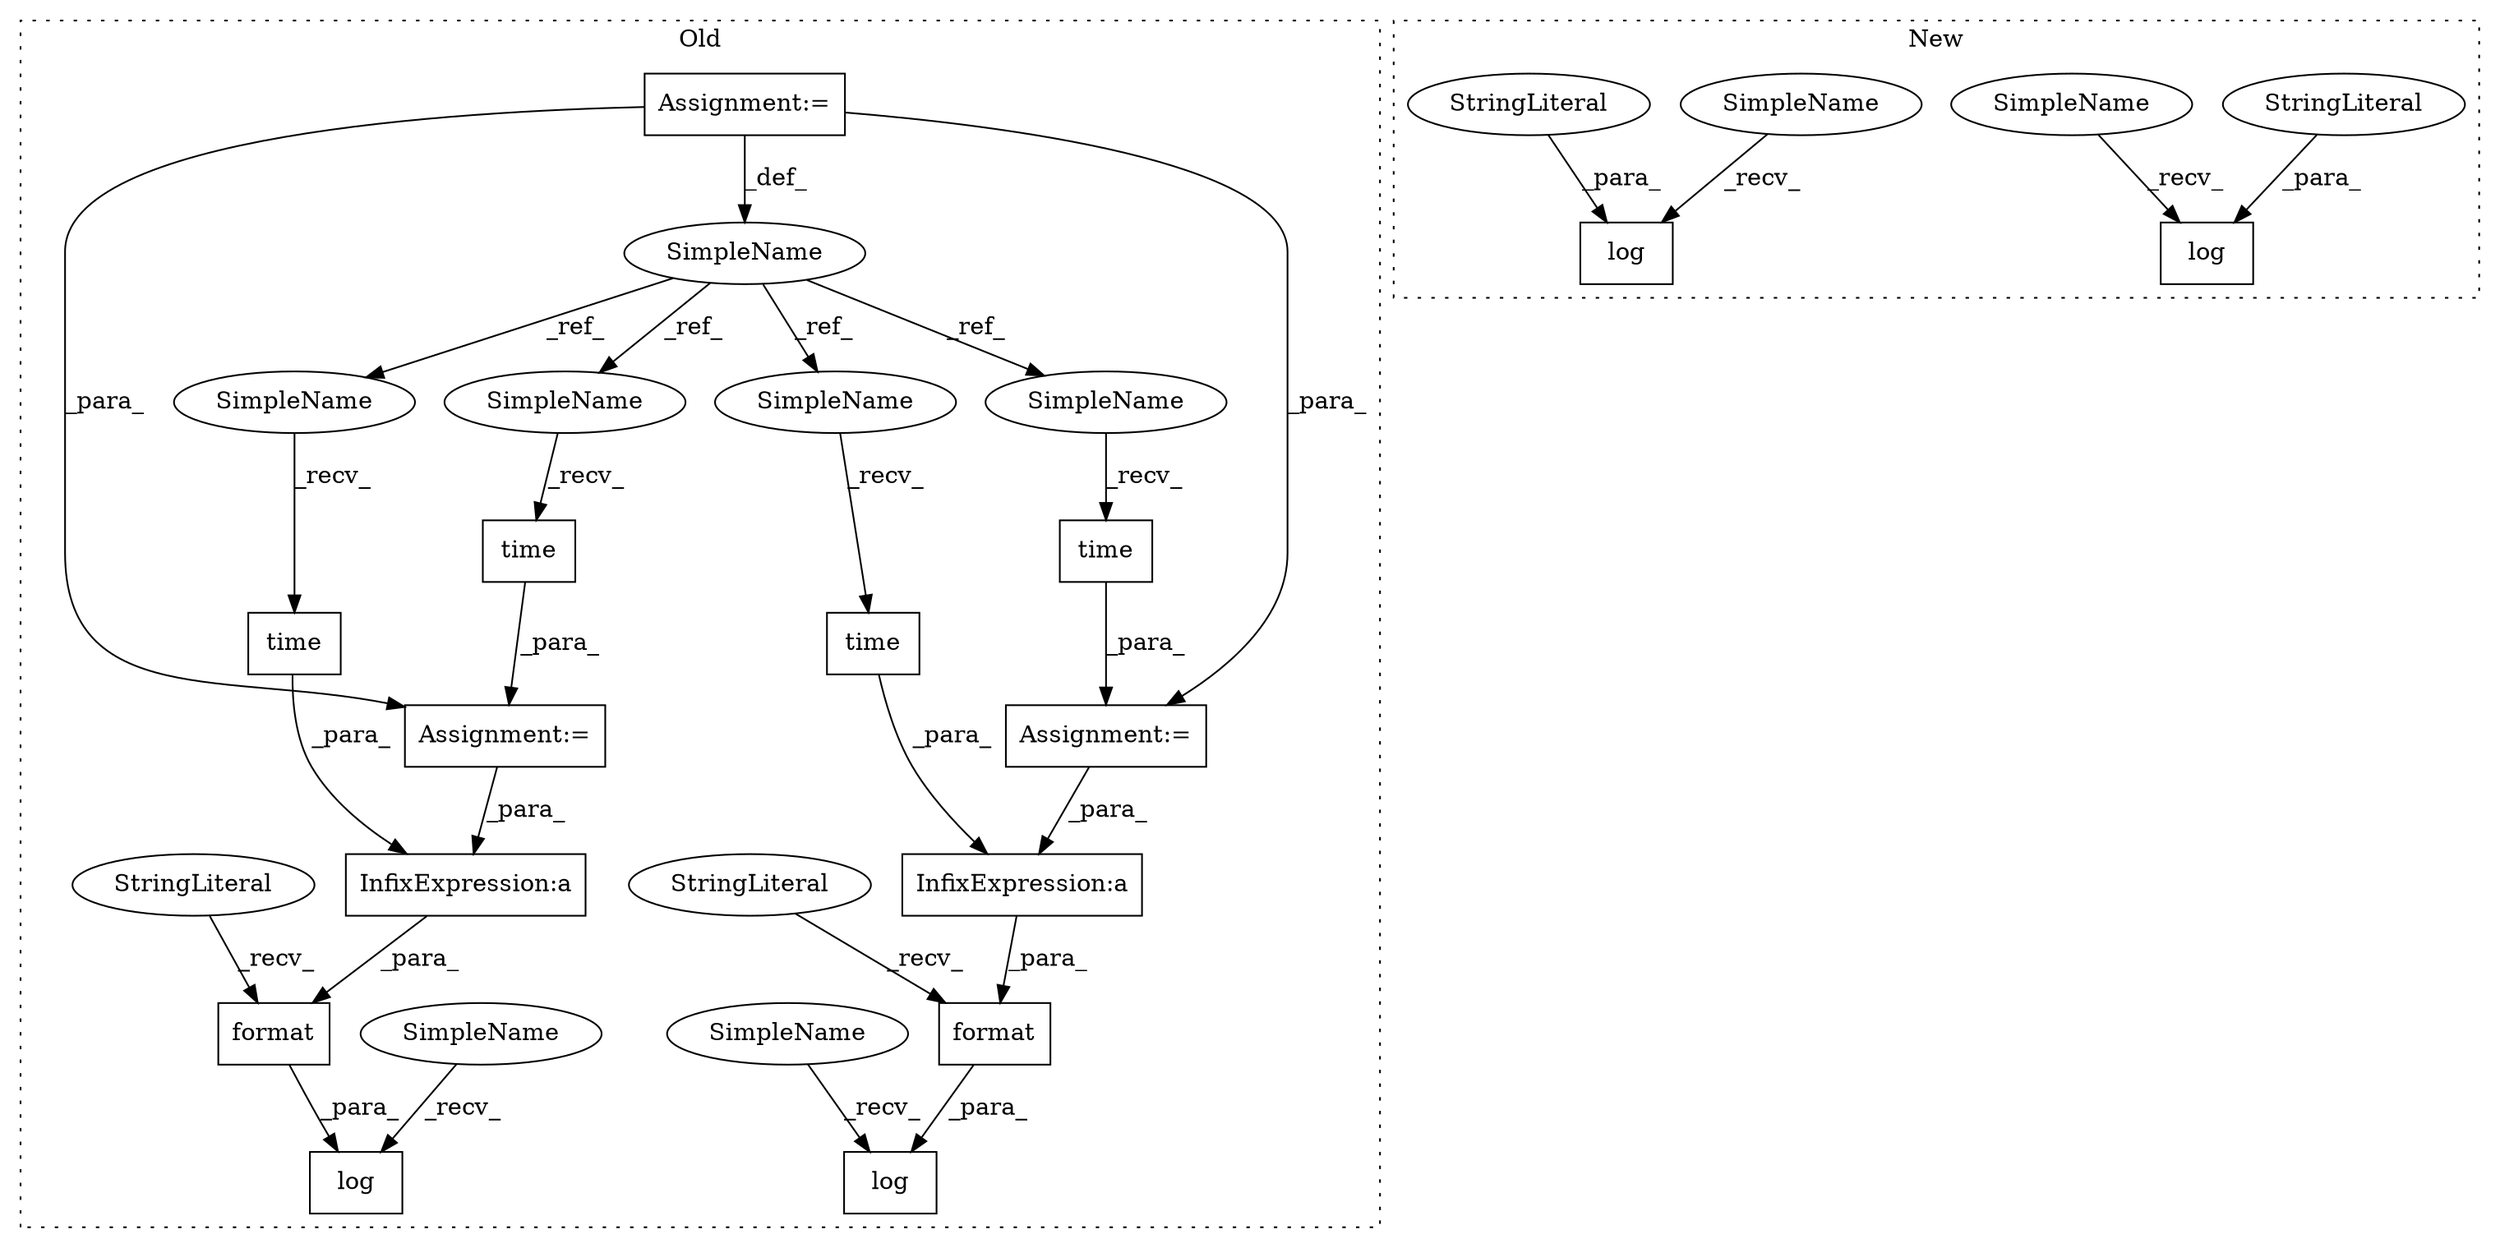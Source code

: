 digraph G {
subgraph cluster0 {
1 [label="time" a="32" s="9205" l="6" shape="box"];
3 [label="Assignment:=" a="7" s="9199" l="1" shape="box"];
4 [label="InfixExpression:a" a="27" s="9534" l="3" shape="box"];
5 [label="log" a="32" s="9459,9548" l="4,1" shape="box"];
6 [label="format" a="32" s="9516,9547" l="7,1" shape="box"];
7 [label="time" a="32" s="9528" l="6" shape="box"];
8 [label="SimpleName" a="42" s="6095" l="4" shape="ellipse"];
9 [label="Assignment:=" a="7" s="6095" l="4" shape="box"];
10 [label="StringLiteral" a="45" s="9463" l="52" shape="ellipse"];
12 [label="InfixExpression:a" a="27" s="10044" l="3" shape="box"];
13 [label="time" a="32" s="6258" l="6" shape="box"];
14 [label="Assignment:=" a="7" s="6252" l="1" shape="box"];
15 [label="time" a="32" s="10038" l="6" shape="box"];
16 [label="log" a="32" s="9975,10063" l="4,1" shape="box"];
18 [label="format" a="32" s="10026,10062" l="7,1" shape="box"];
19 [label="StringLiteral" a="45" s="9979" l="46" shape="ellipse"];
21 [label="SimpleName" a="42" s="9453" l="5" shape="ellipse"];
22 [label="SimpleName" a="42" s="9969" l="5" shape="ellipse"];
23 [label="SimpleName" a="42" s="6253" l="4" shape="ellipse"];
24 [label="SimpleName" a="42" s="9200" l="4" shape="ellipse"];
25 [label="SimpleName" a="42" s="9523" l="4" shape="ellipse"];
26 [label="SimpleName" a="42" s="10033" l="4" shape="ellipse"];
label = "Old";
style="dotted";
}
subgraph cluster1 {
2 [label="log" a="32" s="8315,8353" l="4,1" shape="box"];
11 [label="StringLiteral" a="45" s="8319" l="34" shape="ellipse"];
17 [label="log" a="32" s="9071,9108" l="4,1" shape="box"];
20 [label="StringLiteral" a="45" s="9075" l="33" shape="ellipse"];
27 [label="SimpleName" a="42" s="8309" l="5" shape="ellipse"];
28 [label="SimpleName" a="42" s="9065" l="5" shape="ellipse"];
label = "New";
style="dotted";
}
1 -> 3 [label="_para_"];
3 -> 4 [label="_para_"];
4 -> 6 [label="_para_"];
6 -> 5 [label="_para_"];
7 -> 4 [label="_para_"];
8 -> 24 [label="_ref_"];
8 -> 23 [label="_ref_"];
8 -> 25 [label="_ref_"];
8 -> 26 [label="_ref_"];
9 -> 14 [label="_para_"];
9 -> 3 [label="_para_"];
9 -> 8 [label="_def_"];
10 -> 6 [label="_recv_"];
11 -> 2 [label="_para_"];
12 -> 18 [label="_para_"];
13 -> 14 [label="_para_"];
14 -> 12 [label="_para_"];
15 -> 12 [label="_para_"];
18 -> 16 [label="_para_"];
19 -> 18 [label="_recv_"];
20 -> 17 [label="_para_"];
21 -> 5 [label="_recv_"];
22 -> 16 [label="_recv_"];
23 -> 13 [label="_recv_"];
24 -> 1 [label="_recv_"];
25 -> 7 [label="_recv_"];
26 -> 15 [label="_recv_"];
27 -> 2 [label="_recv_"];
28 -> 17 [label="_recv_"];
}